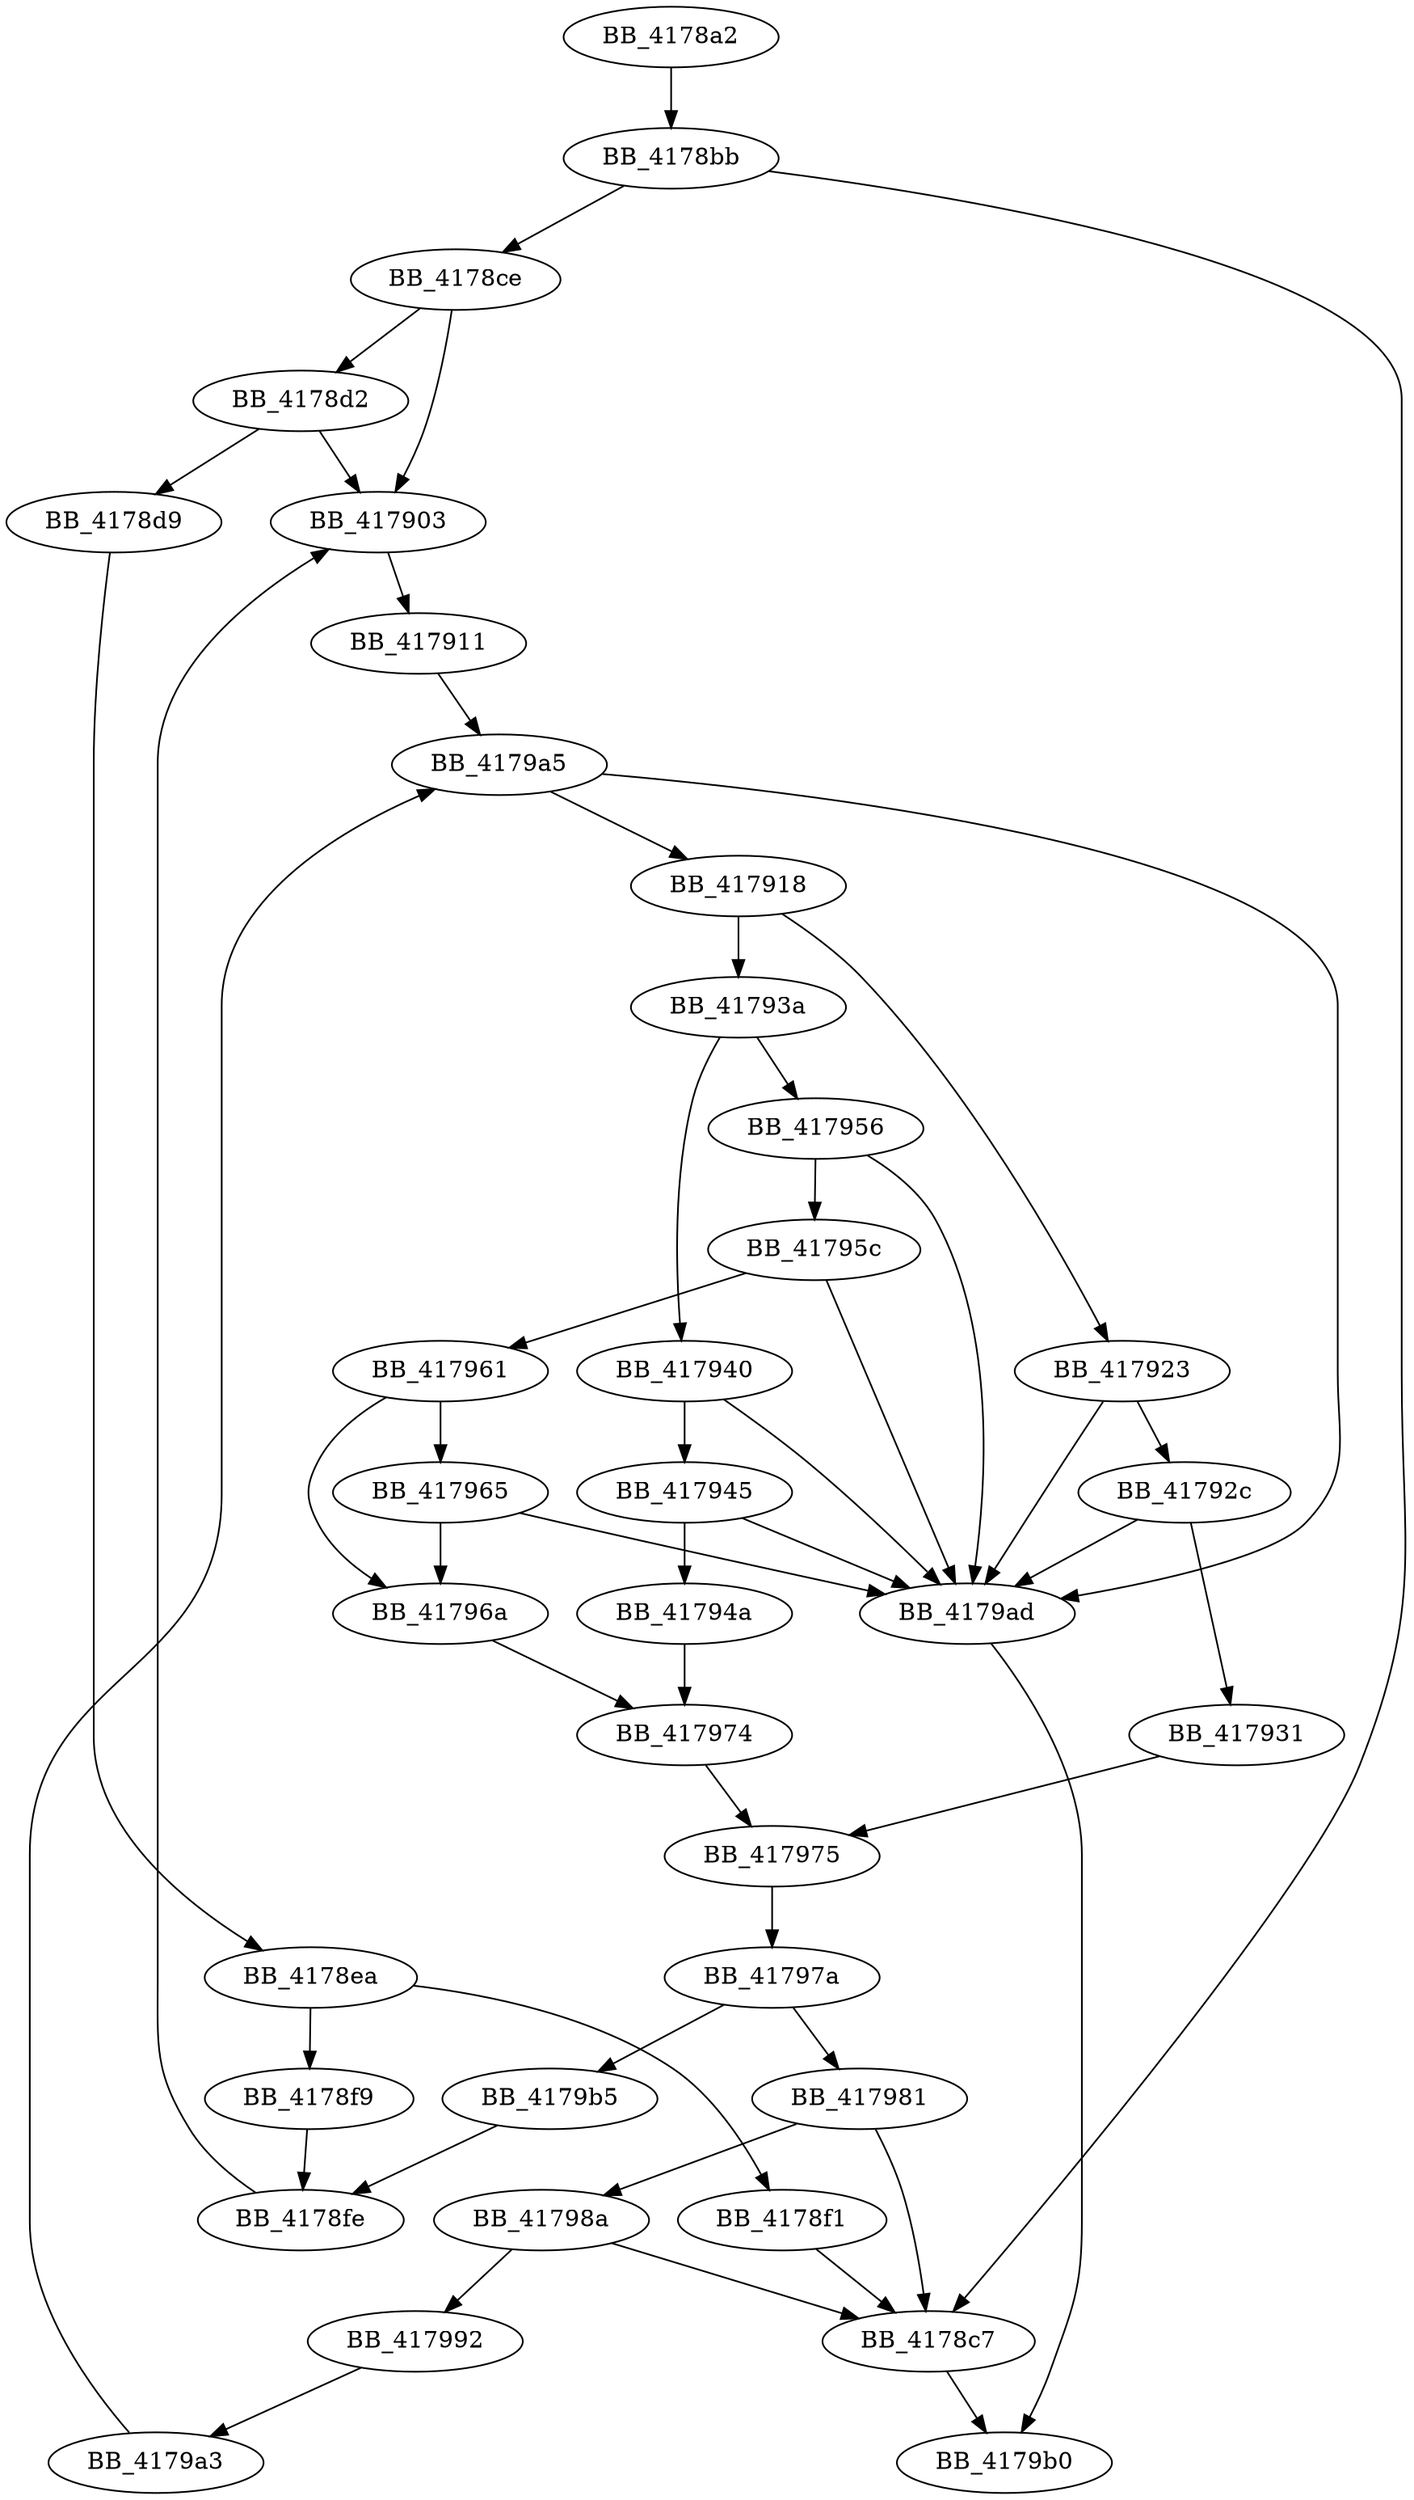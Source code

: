 DiGraph ___lc_strtolc{
BB_4178a2->BB_4178bb
BB_4178bb->BB_4178c7
BB_4178bb->BB_4178ce
BB_4178c7->BB_4179b0
BB_4178ce->BB_4178d2
BB_4178ce->BB_417903
BB_4178d2->BB_4178d9
BB_4178d2->BB_417903
BB_4178d9->BB_4178ea
BB_4178ea->BB_4178f1
BB_4178ea->BB_4178f9
BB_4178f1->BB_4178c7
BB_4178f9->BB_4178fe
BB_4178fe->BB_417903
BB_417903->BB_417911
BB_417911->BB_4179a5
BB_417918->BB_417923
BB_417918->BB_41793a
BB_417923->BB_41792c
BB_417923->BB_4179ad
BB_41792c->BB_417931
BB_41792c->BB_4179ad
BB_417931->BB_417975
BB_41793a->BB_417940
BB_41793a->BB_417956
BB_417940->BB_417945
BB_417940->BB_4179ad
BB_417945->BB_41794a
BB_417945->BB_4179ad
BB_41794a->BB_417974
BB_417956->BB_41795c
BB_417956->BB_4179ad
BB_41795c->BB_417961
BB_41795c->BB_4179ad
BB_417961->BB_417965
BB_417961->BB_41796a
BB_417965->BB_41796a
BB_417965->BB_4179ad
BB_41796a->BB_417974
BB_417974->BB_417975
BB_417975->BB_41797a
BB_41797a->BB_417981
BB_41797a->BB_4179b5
BB_417981->BB_4178c7
BB_417981->BB_41798a
BB_41798a->BB_4178c7
BB_41798a->BB_417992
BB_417992->BB_4179a3
BB_4179a3->BB_4179a5
BB_4179a5->BB_417918
BB_4179a5->BB_4179ad
BB_4179ad->BB_4179b0
BB_4179b5->BB_4178fe
}
